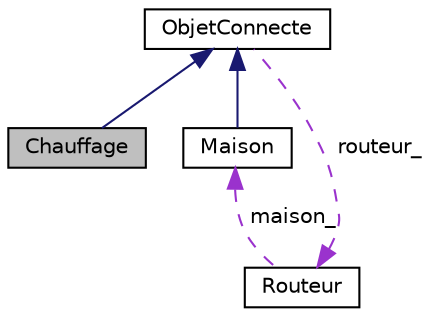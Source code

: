digraph "Chauffage"
{
  bgcolor="transparent";
  edge [fontname="Helvetica",fontsize="10",labelfontname="Helvetica",labelfontsize="10"];
  node [fontname="Helvetica",fontsize="10",shape=record];
  Node1 [label="Chauffage",height=0.2,width=0.4,color="black", fillcolor="grey75", style="filled", fontcolor="black"];
  Node2 -> Node1 [dir="back",color="midnightblue",fontsize="10",style="solid",fontname="Helvetica"];
  Node2 [label="ObjetConnecte",height=0.2,width=0.4,color="black",URL="$class_objet_connecte.html",tooltip="Classe représentant un Objet Connecté. "];
  Node3 -> Node2 [dir="back",color="darkorchid3",fontsize="10",style="dashed",label=" routeur_" ,fontname="Helvetica"];
  Node3 [label="Routeur",height=0.2,width=0.4,color="black",URL="$class_routeur.html",tooltip="Classe représentant un Routeur. "];
  Node4 -> Node3 [dir="back",color="darkorchid3",fontsize="10",style="dashed",label=" maison_" ,fontname="Helvetica"];
  Node4 [label="Maison",height=0.2,width=0.4,color="black",URL="$class_maison.html",tooltip="Classe représentant une Maison. "];
  Node2 -> Node4 [dir="back",color="midnightblue",fontsize="10",style="solid",fontname="Helvetica"];
}
